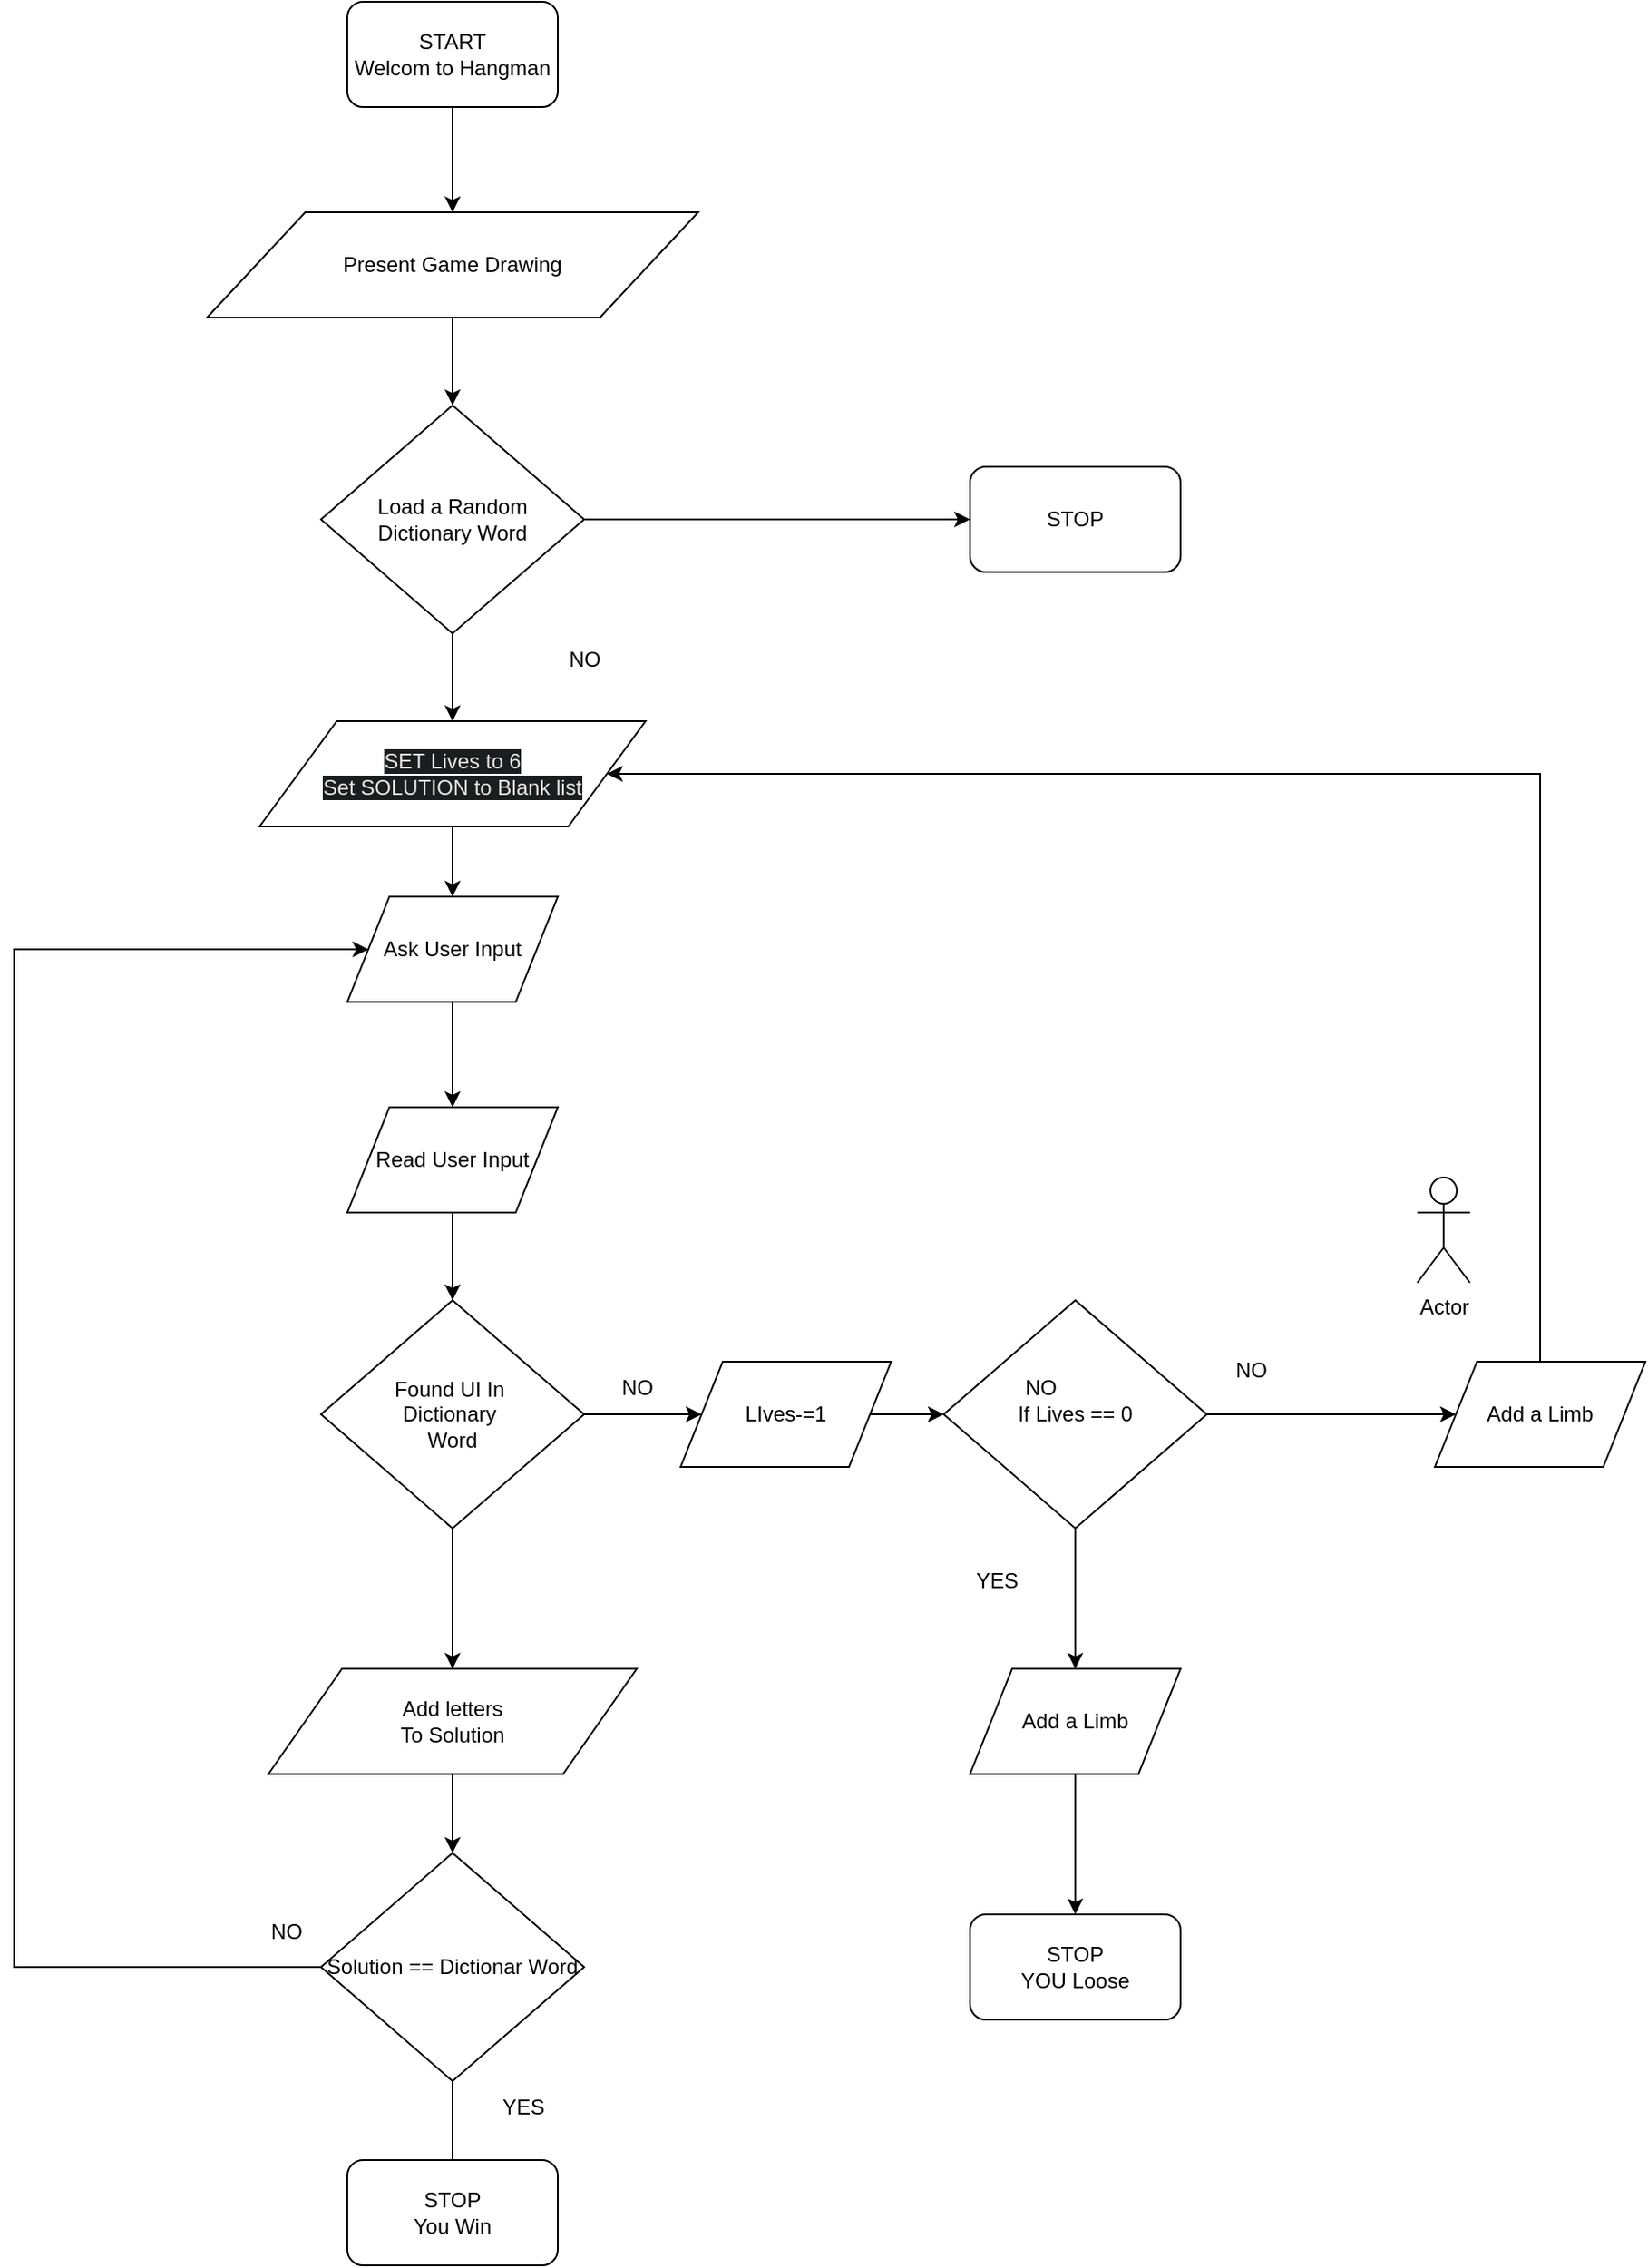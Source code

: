 <mxfile version="13.1.2" type="github"><diagram id="I3HuD63Fgw3JZTLhCGQr" name="Page-1"><mxGraphModel dx="1422" dy="1905" grid="1" gridSize="10" guides="1" tooltips="1" connect="1" arrows="1" fold="1" page="1" pageScale="1" pageWidth="850" pageHeight="1100" math="0" shadow="0"><root><mxCell id="0"/><mxCell id="1" parent="0"/><mxCell id="k3wcYFaPdhqrJYiVyXbm-30" style="edgeStyle=orthogonalEdgeStyle;rounded=0;orthogonalLoop=1;jettySize=auto;html=1;entryX=0.5;entryY=0;entryDx=0;entryDy=0;" edge="1" parent="1" source="k3wcYFaPdhqrJYiVyXbm-2" target="k3wcYFaPdhqrJYiVyXbm-24"><mxGeometry relative="1" as="geometry"/></mxCell><mxCell id="k3wcYFaPdhqrJYiVyXbm-2" value="START&lt;br&gt;Welcom to Hangman" style="rounded=1;whiteSpace=wrap;html=1;" vertex="1" parent="1"><mxGeometry x="340" y="-100" width="120" height="60" as="geometry"/></mxCell><mxCell id="k3wcYFaPdhqrJYiVyXbm-15" value="" style="edgeStyle=orthogonalEdgeStyle;rounded=0;orthogonalLoop=1;jettySize=auto;html=1;" edge="1" parent="1" source="k3wcYFaPdhqrJYiVyXbm-4" target="k3wcYFaPdhqrJYiVyXbm-14"><mxGeometry relative="1" as="geometry"/></mxCell><mxCell id="k3wcYFaPdhqrJYiVyXbm-21" value="" style="edgeStyle=orthogonalEdgeStyle;rounded=0;orthogonalLoop=1;jettySize=auto;html=1;" edge="1" parent="1" source="k3wcYFaPdhqrJYiVyXbm-67" target="k3wcYFaPdhqrJYiVyXbm-20"><mxGeometry relative="1" as="geometry"/></mxCell><mxCell id="k3wcYFaPdhqrJYiVyXbm-4" value="Load a Random&lt;br&gt;Dictionary Word" style="rhombus;whiteSpace=wrap;html=1;" vertex="1" parent="1"><mxGeometry x="325" y="130" width="150" height="130" as="geometry"/></mxCell><mxCell id="k3wcYFaPdhqrJYiVyXbm-14" value="STOP" style="rounded=1;whiteSpace=wrap;html=1;" vertex="1" parent="1"><mxGeometry x="695" y="165" width="120" height="60" as="geometry"/></mxCell><mxCell id="k3wcYFaPdhqrJYiVyXbm-16" value="NO" style="text;html=1;align=center;verticalAlign=middle;resizable=0;points=[];autosize=1;" vertex="1" parent="1"><mxGeometry x="460" y="265" width="30" height="20" as="geometry"/></mxCell><mxCell id="k3wcYFaPdhqrJYiVyXbm-17" value="YES" style="text;html=1;align=center;verticalAlign=middle;resizable=0;points=[];autosize=1;" vertex="1" parent="1"><mxGeometry x="405" y="330" width="40" height="20" as="geometry"/></mxCell><mxCell id="k3wcYFaPdhqrJYiVyXbm-23" value="" style="edgeStyle=orthogonalEdgeStyle;rounded=0;orthogonalLoop=1;jettySize=auto;html=1;" edge="1" parent="1" source="k3wcYFaPdhqrJYiVyXbm-20" target="k3wcYFaPdhqrJYiVyXbm-22"><mxGeometry relative="1" as="geometry"/></mxCell><mxCell id="k3wcYFaPdhqrJYiVyXbm-20" value="Ask User Input" style="shape=parallelogram;perimeter=parallelogramPerimeter;whiteSpace=wrap;html=1;" vertex="1" parent="1"><mxGeometry x="340" y="410" width="120" height="60" as="geometry"/></mxCell><mxCell id="k3wcYFaPdhqrJYiVyXbm-36" value="" style="edgeStyle=orthogonalEdgeStyle;rounded=0;orthogonalLoop=1;jettySize=auto;html=1;" edge="1" parent="1" source="k3wcYFaPdhqrJYiVyXbm-22" target="k3wcYFaPdhqrJYiVyXbm-31"><mxGeometry relative="1" as="geometry"/></mxCell><mxCell id="k3wcYFaPdhqrJYiVyXbm-22" value="Read User Input" style="shape=parallelogram;perimeter=parallelogramPerimeter;whiteSpace=wrap;html=1;" vertex="1" parent="1"><mxGeometry x="340" y="530" width="120" height="60" as="geometry"/></mxCell><mxCell id="k3wcYFaPdhqrJYiVyXbm-27" value="" style="edgeStyle=orthogonalEdgeStyle;rounded=0;orthogonalLoop=1;jettySize=auto;html=1;" edge="1" parent="1" source="k3wcYFaPdhqrJYiVyXbm-24" target="k3wcYFaPdhqrJYiVyXbm-4"><mxGeometry relative="1" as="geometry"/></mxCell><mxCell id="k3wcYFaPdhqrJYiVyXbm-24" value="Present Game Drawing&lt;br&gt;" style="shape=parallelogram;perimeter=parallelogramPerimeter;whiteSpace=wrap;html=1;" vertex="1" parent="1"><mxGeometry x="260" y="20" width="280" height="60" as="geometry"/></mxCell><mxCell id="k3wcYFaPdhqrJYiVyXbm-34" value="" style="edgeStyle=orthogonalEdgeStyle;rounded=0;orthogonalLoop=1;jettySize=auto;html=1;" edge="1" parent="1" source="k3wcYFaPdhqrJYiVyXbm-31"><mxGeometry relative="1" as="geometry"><mxPoint x="400" y="850" as="targetPoint"/></mxGeometry></mxCell><mxCell id="k3wcYFaPdhqrJYiVyXbm-52" value="" style="edgeStyle=orthogonalEdgeStyle;rounded=0;orthogonalLoop=1;jettySize=auto;html=1;" edge="1" parent="1" source="k3wcYFaPdhqrJYiVyXbm-31" target="k3wcYFaPdhqrJYiVyXbm-44"><mxGeometry relative="1" as="geometry"/></mxCell><mxCell id="k3wcYFaPdhqrJYiVyXbm-31" value="Found UI In&amp;nbsp;&lt;br&gt;Dictionary&amp;nbsp;&lt;br&gt;Word" style="rhombus;whiteSpace=wrap;html=1;" vertex="1" parent="1"><mxGeometry x="325" y="640" width="150" height="130" as="geometry"/></mxCell><mxCell id="k3wcYFaPdhqrJYiVyXbm-32" value="Actor" style="shape=umlActor;verticalLabelPosition=bottom;labelBackgroundColor=#ffffff;verticalAlign=top;html=1;outlineConnect=0;" vertex="1" parent="1"><mxGeometry x="950" y="570" width="30" height="60" as="geometry"/></mxCell><mxCell id="k3wcYFaPdhqrJYiVyXbm-39" value="NO" style="text;html=1;align=center;verticalAlign=middle;resizable=0;points=[];autosize=1;" vertex="1" parent="1"><mxGeometry x="490" y="680" width="30" height="20" as="geometry"/></mxCell><mxCell id="k3wcYFaPdhqrJYiVyXbm-56" value="" style="edgeStyle=orthogonalEdgeStyle;rounded=0;orthogonalLoop=1;jettySize=auto;html=1;" edge="1" parent="1" source="k3wcYFaPdhqrJYiVyXbm-40" target="k3wcYFaPdhqrJYiVyXbm-46"><mxGeometry relative="1" as="geometry"/></mxCell><mxCell id="k3wcYFaPdhqrJYiVyXbm-59" value="" style="edgeStyle=orthogonalEdgeStyle;rounded=0;orthogonalLoop=1;jettySize=auto;html=1;" edge="1" parent="1" source="k3wcYFaPdhqrJYiVyXbm-40" target="k3wcYFaPdhqrJYiVyXbm-58"><mxGeometry relative="1" as="geometry"/></mxCell><mxCell id="k3wcYFaPdhqrJYiVyXbm-40" value="If Lives == 0" style="rhombus;whiteSpace=wrap;html=1;" vertex="1" parent="1"><mxGeometry x="680" y="640" width="150" height="130" as="geometry"/></mxCell><mxCell id="k3wcYFaPdhqrJYiVyXbm-70" value="" style="edgeStyle=orthogonalEdgeStyle;rounded=0;orthogonalLoop=1;jettySize=auto;html=1;" edge="1" parent="1" source="k3wcYFaPdhqrJYiVyXbm-43" target="k3wcYFaPdhqrJYiVyXbm-69"><mxGeometry relative="1" as="geometry"/></mxCell><mxCell id="k3wcYFaPdhqrJYiVyXbm-43" value="Add letters&lt;br&gt;To Solution" style="shape=parallelogram;perimeter=parallelogramPerimeter;whiteSpace=wrap;html=1;align=center;" vertex="1" parent="1"><mxGeometry x="295" y="850" width="210" height="60" as="geometry"/></mxCell><mxCell id="k3wcYFaPdhqrJYiVyXbm-53" value="" style="edgeStyle=orthogonalEdgeStyle;rounded=0;orthogonalLoop=1;jettySize=auto;html=1;" edge="1" parent="1" source="k3wcYFaPdhqrJYiVyXbm-44" target="k3wcYFaPdhqrJYiVyXbm-40"><mxGeometry relative="1" as="geometry"/></mxCell><mxCell id="k3wcYFaPdhqrJYiVyXbm-44" value="LIves-=1" style="shape=parallelogram;perimeter=parallelogramPerimeter;whiteSpace=wrap;html=1;" vertex="1" parent="1"><mxGeometry x="530" y="675" width="120" height="60" as="geometry"/></mxCell><mxCell id="k3wcYFaPdhqrJYiVyXbm-51" style="edgeStyle=orthogonalEdgeStyle;rounded=0;orthogonalLoop=1;jettySize=auto;html=1;exitX=0.5;exitY=0;exitDx=0;exitDy=0;entryX=1;entryY=0.5;entryDx=0;entryDy=0;" edge="1" parent="1" source="k3wcYFaPdhqrJYiVyXbm-46" target="k3wcYFaPdhqrJYiVyXbm-67"><mxGeometry relative="1" as="geometry"><mxPoint x="480" y="360" as="targetPoint"/><Array as="points"><mxPoint x="1020" y="340"/></Array></mxGeometry></mxCell><mxCell id="k3wcYFaPdhqrJYiVyXbm-46" value="Add a Limb" style="shape=parallelogram;perimeter=parallelogramPerimeter;whiteSpace=wrap;html=1;" vertex="1" parent="1"><mxGeometry x="960" y="675" width="120" height="60" as="geometry"/></mxCell><mxCell id="k3wcYFaPdhqrJYiVyXbm-48" value="NO" style="text;html=1;align=center;verticalAlign=middle;resizable=0;points=[];autosize=1;" vertex="1" parent="1"><mxGeometry x="720" y="680" width="30" height="20" as="geometry"/></mxCell><mxCell id="k3wcYFaPdhqrJYiVyXbm-49" value="YES" style="text;html=1;align=center;verticalAlign=middle;resizable=0;points=[];autosize=1;" vertex="1" parent="1"><mxGeometry x="690" y="790" width="40" height="20" as="geometry"/></mxCell><mxCell id="k3wcYFaPdhqrJYiVyXbm-57" value="NO" style="text;html=1;align=center;verticalAlign=middle;resizable=0;points=[];autosize=1;" vertex="1" parent="1"><mxGeometry x="840" y="670" width="30" height="20" as="geometry"/></mxCell><mxCell id="k3wcYFaPdhqrJYiVyXbm-62" value="" style="edgeStyle=orthogonalEdgeStyle;rounded=0;orthogonalLoop=1;jettySize=auto;html=1;" edge="1" parent="1" source="k3wcYFaPdhqrJYiVyXbm-58" target="k3wcYFaPdhqrJYiVyXbm-61"><mxGeometry relative="1" as="geometry"/></mxCell><mxCell id="k3wcYFaPdhqrJYiVyXbm-58" value="Add a Limb" style="shape=parallelogram;perimeter=parallelogramPerimeter;whiteSpace=wrap;html=1;" vertex="1" parent="1"><mxGeometry x="695" y="850" width="120" height="60" as="geometry"/></mxCell><mxCell id="k3wcYFaPdhqrJYiVyXbm-61" value="STOP&lt;br&gt;YOU Loose" style="rounded=1;whiteSpace=wrap;html=1;align=center;" vertex="1" parent="1"><mxGeometry x="695" y="990" width="120" height="60" as="geometry"/></mxCell><mxCell id="k3wcYFaPdhqrJYiVyXbm-67" value="&lt;span style=&quot;background-color: rgb(27 , 30 , 31) ; color: rgb(232 , 230 , 227) ; font-family: &amp;#34;helvetica&amp;#34; ; float: none ; display: inline&quot;&gt;SET Lives to 6&lt;/span&gt;&lt;br style=&quot;background-color: rgb(27 , 30 , 31) ; color: rgb(232 , 230 , 227) ; font-family: &amp;#34;helvetica&amp;#34;&quot;&gt;&lt;span style=&quot;background-color: rgb(27 , 30 , 31) ; color: rgb(232 , 230 , 227) ; font-family: &amp;#34;helvetica&amp;#34; ; float: none ; display: inline&quot;&gt;Set SOLUTION to Blank list&lt;/span&gt;" style="shape=parallelogram;perimeter=parallelogramPerimeter;whiteSpace=wrap;html=1;" vertex="1" parent="1"><mxGeometry x="290" y="310" width="220" height="60" as="geometry"/></mxCell><mxCell id="k3wcYFaPdhqrJYiVyXbm-68" value="" style="edgeStyle=orthogonalEdgeStyle;rounded=0;orthogonalLoop=1;jettySize=auto;html=1;" edge="1" parent="1" source="k3wcYFaPdhqrJYiVyXbm-4" target="k3wcYFaPdhqrJYiVyXbm-67"><mxGeometry relative="1" as="geometry"><mxPoint x="400" y="260" as="sourcePoint"/><mxPoint x="400" y="410" as="targetPoint"/></mxGeometry></mxCell><mxCell id="k3wcYFaPdhqrJYiVyXbm-72" value="" style="edgeStyle=orthogonalEdgeStyle;rounded=0;orthogonalLoop=1;jettySize=auto;html=1;" edge="1" parent="1" source="k3wcYFaPdhqrJYiVyXbm-69"><mxGeometry relative="1" as="geometry"><mxPoint x="400" y="1150" as="targetPoint"/></mxGeometry></mxCell><mxCell id="k3wcYFaPdhqrJYiVyXbm-76" style="edgeStyle=orthogonalEdgeStyle;rounded=0;orthogonalLoop=1;jettySize=auto;html=1;exitX=0;exitY=0.5;exitDx=0;exitDy=0;entryX=0;entryY=0.5;entryDx=0;entryDy=0;" edge="1" parent="1" source="k3wcYFaPdhqrJYiVyXbm-69" target="k3wcYFaPdhqrJYiVyXbm-20"><mxGeometry relative="1" as="geometry"><Array as="points"><mxPoint x="150" y="1020"/><mxPoint x="150" y="440"/></Array></mxGeometry></mxCell><mxCell id="k3wcYFaPdhqrJYiVyXbm-69" value="Solution == Dictionar Word" style="rhombus;whiteSpace=wrap;html=1;" vertex="1" parent="1"><mxGeometry x="325" y="955" width="150" height="130" as="geometry"/></mxCell><mxCell id="k3wcYFaPdhqrJYiVyXbm-73" value="STOP&lt;br&gt;You Win" style="rounded=1;whiteSpace=wrap;html=1;align=center;" vertex="1" parent="1"><mxGeometry x="340" y="1130" width="120" height="60" as="geometry"/></mxCell><mxCell id="k3wcYFaPdhqrJYiVyXbm-74" value="YES" style="text;html=1;align=center;verticalAlign=middle;resizable=0;points=[];autosize=1;" vertex="1" parent="1"><mxGeometry x="420" y="1090" width="40" height="20" as="geometry"/></mxCell><mxCell id="k3wcYFaPdhqrJYiVyXbm-75" value="NO" style="text;html=1;align=center;verticalAlign=middle;resizable=0;points=[];autosize=1;" vertex="1" parent="1"><mxGeometry x="290" y="990" width="30" height="20" as="geometry"/></mxCell></root></mxGraphModel></diagram></mxfile>
